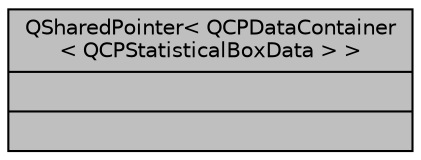 digraph "QSharedPointer&lt; QCPDataContainer&lt; QCPStatisticalBoxData &gt; &gt;"
{
 // LATEX_PDF_SIZE
  edge [fontname="Helvetica",fontsize="10",labelfontname="Helvetica",labelfontsize="10"];
  node [fontname="Helvetica",fontsize="10",shape=record];
  Node1 [label="{QSharedPointer\< QCPDataContainer\l\< QCPStatisticalBoxData \> \>\n||}",height=0.2,width=0.4,color="black", fillcolor="grey75", style="filled", fontcolor="black",tooltip=" "];
}
